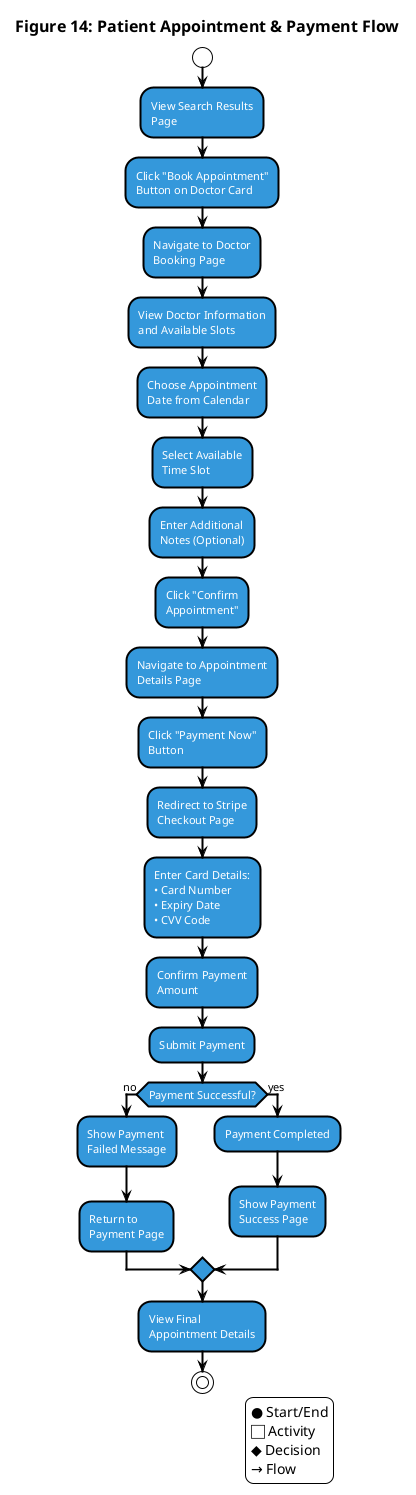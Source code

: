 @startuml Patient_Appointment_Payment_Activity
!theme plain
skinparam backgroundColor white
skinparam activityBorderColor black
skinparam activityBackgroundColor #3498db
skinparam startColor black
skinparam endColor black
skinparam decisionBorderColor black
skinparam decisionBackgroundColor white
skinparam arrowColor black
skinparam activityFontColor white
skinparam decisionFontColor black
skinparam activityFontSize 11
skinparam decisionFontSize 10
skinparam titleFontSize 16
skinparam titleFontColor black
skinparam activityBorderThickness 2
skinparam decisionBorderThickness 2
skinparam arrowThickness 2
skinparam shadowing false

title Figure 14: Patient Appointment & Payment Flow

start

:View Search Results\nPage;

:Click "Book Appointment"\nButton on Doctor Card;

:Navigate to Doctor\nBooking Page;

:View Doctor Information\nand Available Slots;

:Choose Appointment\nDate from Calendar;

:Select Available\nTime Slot;

:Enter Additional\nNotes (Optional);

:Click "Confirm\nAppointment";

:Navigate to Appointment\nDetails Page;

:Click "Payment Now"\nButton;

:Redirect to Stripe\nCheckout Page;

:Enter Card Details:
• Card Number
• Expiry Date
• CVV Code;

:Confirm Payment\nAmount;

:Submit Payment;

if (Payment Successful?) then (no)
  :Show Payment\nFailed Message;

  :Return to\nPayment Page;

else (yes)
  :Payment Completed;

  :Show Payment\nSuccess Page;
endif

:View Final\nAppointment Details;

stop

legend right
● Start/End
⬜ Activity
◆ Decision
→ Flow
endlegend

@enduml
